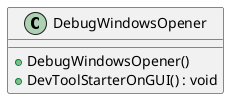 @startuml
class DebugWindowsOpener {
    + DebugWindowsOpener()
    + DevToolStarterOnGUI() : void
}
@enduml
